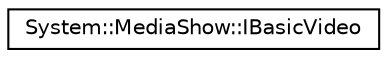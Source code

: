 digraph G
{
  edge [fontname="Helvetica",fontsize="10",labelfontname="Helvetica",labelfontsize="10"];
  node [fontname="Helvetica",fontsize="10",shape=record];
  rankdir="LR";
  Node1 [label="System::MediaShow::IBasicVideo",height=0.2,width=0.4,color="black", fillcolor="white", style="filled",URL="$class_system_1_1_media_show_1_1_i_basic_video.html"];
}
